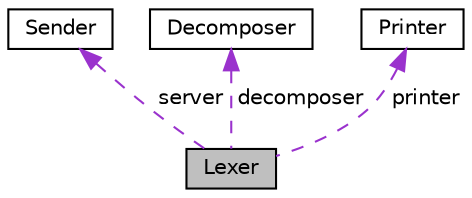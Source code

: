 digraph "Lexer"
{
 // LATEX_PDF_SIZE
  edge [fontname="Helvetica",fontsize="10",labelfontname="Helvetica",labelfontsize="10"];
  node [fontname="Helvetica",fontsize="10",shape=record];
  Node1 [label="Lexer",height=0.2,width=0.4,color="black", fillcolor="grey75", style="filled", fontcolor="black",tooltip="Clase lexer para descomponer y verificar texto."];
  Node2 -> Node1 [dir="back",color="darkorchid3",fontsize="10",style="dashed",label=" server" ,fontname="Helvetica"];
  Node2 [label="Sender",height=0.2,width=0.4,color="black", fillcolor="white", style="filled",URL="$class_sender.html",tooltip="Instancia del servidor."];
  Node3 -> Node1 [dir="back",color="darkorchid3",fontsize="10",style="dashed",label=" decomposer" ,fontname="Helvetica"];
  Node3 [label="Decomposer",height=0.2,width=0.4,color="black", fillcolor="white", style="filled",URL="$class_decomposer.html",tooltip="Descompone el texto en instrucciones."];
  Node4 -> Node1 [dir="back",color="darkorchid3",fontsize="10",style="dashed",label=" printer" ,fontname="Helvetica"];
  Node4 [label="Printer",height=0.2,width=0.4,color="black", fillcolor="white", style="filled",URL="$class_printer.html",tooltip=" "];
}
